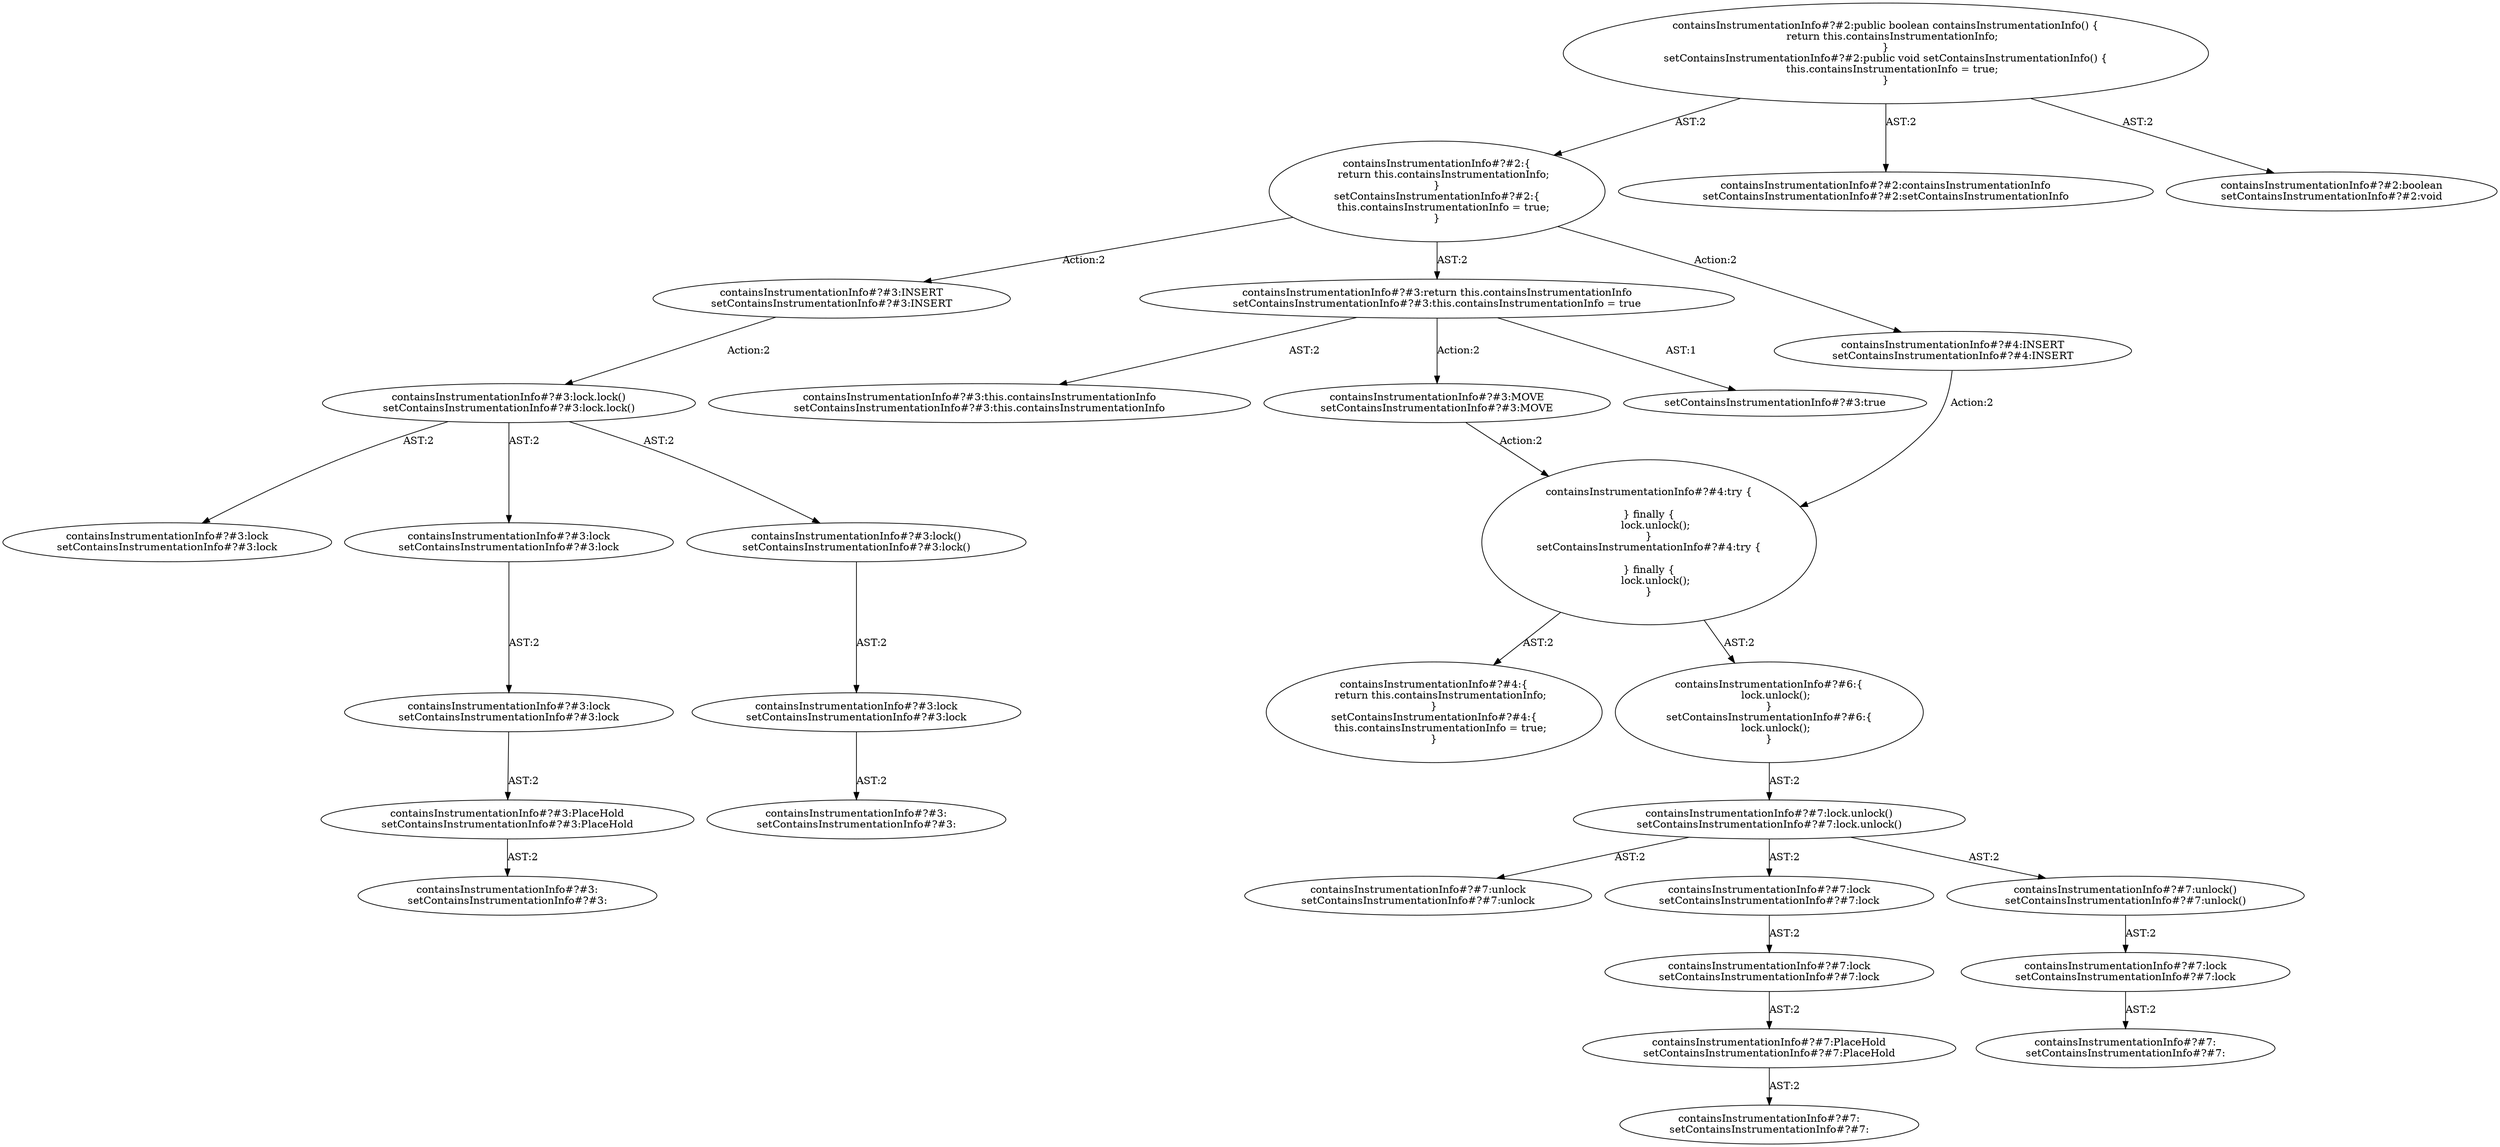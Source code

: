 digraph "Pattern" {
0 [label="containsInstrumentationInfo#?#3:INSERT
setContainsInstrumentationInfo#?#3:INSERT" shape=ellipse]
1 [label="containsInstrumentationInfo#?#2:\{
    return this.containsInstrumentationInfo;
\}
setContainsInstrumentationInfo#?#2:\{
    this.containsInstrumentationInfo = true;
\}" shape=ellipse]
2 [label="containsInstrumentationInfo#?#2:public boolean containsInstrumentationInfo() \{
    return this.containsInstrumentationInfo;
\}
setContainsInstrumentationInfo#?#2:public void setContainsInstrumentationInfo() \{
    this.containsInstrumentationInfo = true;
\}" shape=ellipse]
3 [label="containsInstrumentationInfo#?#2:containsInstrumentationInfo
setContainsInstrumentationInfo#?#2:setContainsInstrumentationInfo" shape=ellipse]
4 [label="containsInstrumentationInfo#?#2:boolean
setContainsInstrumentationInfo#?#2:void" shape=ellipse]
5 [label="containsInstrumentationInfo#?#3:return this.containsInstrumentationInfo
setContainsInstrumentationInfo#?#3:this.containsInstrumentationInfo = true" shape=ellipse]
6 [label="containsInstrumentationInfo#?#3:this.containsInstrumentationInfo
setContainsInstrumentationInfo#?#3:this.containsInstrumentationInfo" shape=ellipse]
7 [label="containsInstrumentationInfo#?#3:MOVE
setContainsInstrumentationInfo#?#3:MOVE" shape=ellipse]
8 [label="containsInstrumentationInfo#?#4:try \{

\} finally \{
    lock.unlock();
\}
setContainsInstrumentationInfo#?#4:try \{

\} finally \{
    lock.unlock();
\}" shape=ellipse]
9 [label="containsInstrumentationInfo#?#4:\{
    return this.containsInstrumentationInfo;
\}
setContainsInstrumentationInfo#?#4:\{
    this.containsInstrumentationInfo = true;
\}" shape=ellipse]
10 [label="containsInstrumentationInfo#?#6:\{
    lock.unlock();
\}
setContainsInstrumentationInfo#?#6:\{
    lock.unlock();
\}" shape=ellipse]
11 [label="containsInstrumentationInfo#?#7:lock.unlock()
setContainsInstrumentationInfo#?#7:lock.unlock()" shape=ellipse]
12 [label="containsInstrumentationInfo#?#7:unlock
setContainsInstrumentationInfo#?#7:unlock" shape=ellipse]
13 [label="containsInstrumentationInfo#?#7:lock
setContainsInstrumentationInfo#?#7:lock" shape=ellipse]
14 [label="containsInstrumentationInfo#?#7:lock
setContainsInstrumentationInfo#?#7:lock" shape=ellipse]
15 [label="containsInstrumentationInfo#?#7:PlaceHold
setContainsInstrumentationInfo#?#7:PlaceHold" shape=ellipse]
16 [label="containsInstrumentationInfo#?#7:
setContainsInstrumentationInfo#?#7:" shape=ellipse]
17 [label="containsInstrumentationInfo#?#7:unlock()
setContainsInstrumentationInfo#?#7:unlock()" shape=ellipse]
18 [label="containsInstrumentationInfo#?#7:lock
setContainsInstrumentationInfo#?#7:lock" shape=ellipse]
19 [label="containsInstrumentationInfo#?#7:
setContainsInstrumentationInfo#?#7:" shape=ellipse]
20 [label="containsInstrumentationInfo#?#4:INSERT
setContainsInstrumentationInfo#?#4:INSERT" shape=ellipse]
21 [label="containsInstrumentationInfo#?#3:lock.lock()
setContainsInstrumentationInfo#?#3:lock.lock()" shape=ellipse]
22 [label="containsInstrumentationInfo#?#3:lock
setContainsInstrumentationInfo#?#3:lock" shape=ellipse]
23 [label="containsInstrumentationInfo#?#3:lock
setContainsInstrumentationInfo#?#3:lock" shape=ellipse]
24 [label="containsInstrumentationInfo#?#3:lock
setContainsInstrumentationInfo#?#3:lock" shape=ellipse]
25 [label="containsInstrumentationInfo#?#3:PlaceHold
setContainsInstrumentationInfo#?#3:PlaceHold" shape=ellipse]
26 [label="containsInstrumentationInfo#?#3:
setContainsInstrumentationInfo#?#3:" shape=ellipse]
27 [label="containsInstrumentationInfo#?#3:lock()
setContainsInstrumentationInfo#?#3:lock()" shape=ellipse]
28 [label="containsInstrumentationInfo#?#3:lock
setContainsInstrumentationInfo#?#3:lock" shape=ellipse]
29 [label="containsInstrumentationInfo#?#3:
setContainsInstrumentationInfo#?#3:" shape=ellipse]
30 [label="setContainsInstrumentationInfo#?#3:true" shape=ellipse]
0 -> 21 [label="Action:2"];
1 -> 0 [label="Action:2"];
1 -> 5 [label="AST:2"];
1 -> 20 [label="Action:2"];
2 -> 1 [label="AST:2"];
2 -> 3 [label="AST:2"];
2 -> 4 [label="AST:2"];
5 -> 6 [label="AST:2"];
5 -> 7 [label="Action:2"];
5 -> 30 [label="AST:1"];
7 -> 8 [label="Action:2"];
8 -> 9 [label="AST:2"];
8 -> 10 [label="AST:2"];
10 -> 11 [label="AST:2"];
11 -> 12 [label="AST:2"];
11 -> 13 [label="AST:2"];
11 -> 17 [label="AST:2"];
13 -> 14 [label="AST:2"];
14 -> 15 [label="AST:2"];
15 -> 16 [label="AST:2"];
17 -> 18 [label="AST:2"];
18 -> 19 [label="AST:2"];
20 -> 8 [label="Action:2"];
21 -> 22 [label="AST:2"];
21 -> 23 [label="AST:2"];
21 -> 27 [label="AST:2"];
23 -> 24 [label="AST:2"];
24 -> 25 [label="AST:2"];
25 -> 26 [label="AST:2"];
27 -> 28 [label="AST:2"];
28 -> 29 [label="AST:2"];
}